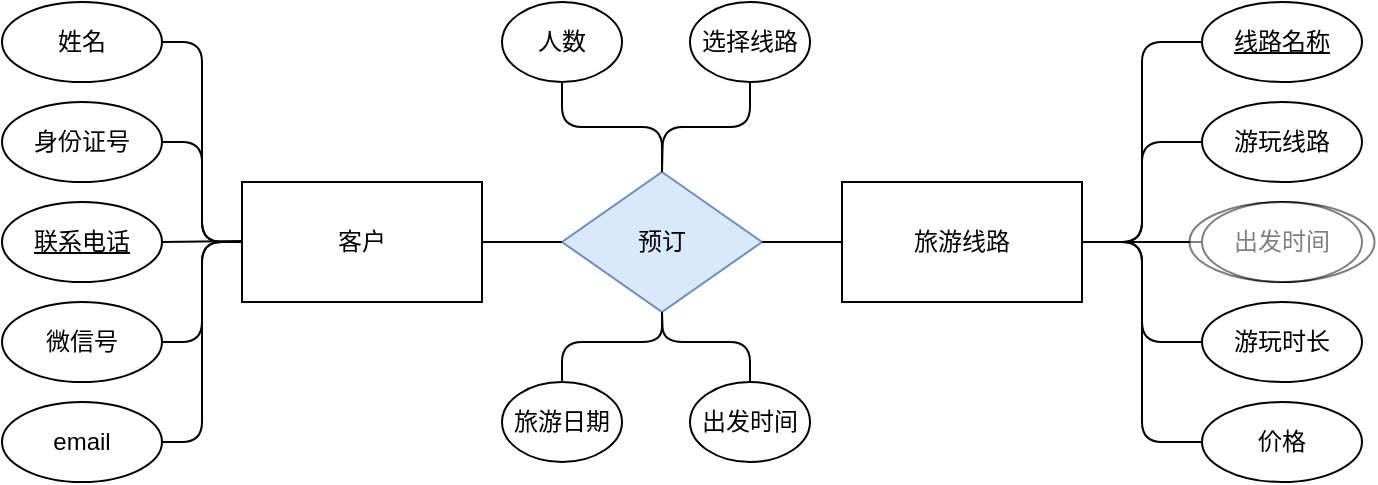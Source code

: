 <mxfile version="18.0.2" type="github">
  <diagram id="EvkQwfIg-MTEZzp14lQZ" name="Page-1">
    <mxGraphModel dx="794" dy="559" grid="1" gridSize="10" guides="1" tooltips="1" connect="1" arrows="1" fold="1" page="1" pageScale="1" pageWidth="980" pageHeight="1390" math="0" shadow="0">
      <root>
        <mxCell id="0" />
        <mxCell id="1" parent="0" />
        <mxCell id="Ln0eg7T7kSujkwBYKmI1-4" value="客户" style="rounded=0;whiteSpace=wrap;html=1;sketch=0;" parent="1" vertex="1">
          <mxGeometry x="190" y="255" width="120" height="60" as="geometry" />
        </mxCell>
        <mxCell id="Ln0eg7T7kSujkwBYKmI1-5" value="预订" style="rhombus;whiteSpace=wrap;html=1;rounded=0;sketch=0;fillColor=#dae8fc;strokeColor=#6c8ebf;" parent="1" vertex="1">
          <mxGeometry x="350" y="250" width="100" height="70" as="geometry" />
        </mxCell>
        <mxCell id="Ln0eg7T7kSujkwBYKmI1-8" value="" style="endArrow=none;html=1;rounded=1;sketch=0;curved=0;entryX=0;entryY=0.5;entryDx=0;entryDy=0;exitX=1;exitY=0.5;exitDx=0;exitDy=0;" parent="1" source="Ln0eg7T7kSujkwBYKmI1-4" target="Ln0eg7T7kSujkwBYKmI1-5" edge="1">
          <mxGeometry width="50" height="50" relative="1" as="geometry">
            <mxPoint x="390" y="325" as="sourcePoint" />
            <mxPoint x="440" y="275" as="targetPoint" />
          </mxGeometry>
        </mxCell>
        <mxCell id="Ln0eg7T7kSujkwBYKmI1-9" value="" style="endArrow=none;html=1;rounded=1;sketch=0;curved=0;exitX=1;exitY=0.5;exitDx=0;exitDy=0;startArrow=none;" parent="1" source="Ln0eg7T7kSujkwBYKmI1-6" edge="1">
          <mxGeometry width="50" height="50" relative="1" as="geometry">
            <mxPoint x="464" y="284.5" as="sourcePoint" />
            <mxPoint x="530" y="285" as="targetPoint" />
          </mxGeometry>
        </mxCell>
        <mxCell id="eUEyjkygyPjynnSKD_J5-10" style="edgeStyle=orthogonalEdgeStyle;curved=0;rounded=1;sketch=0;orthogonalLoop=1;jettySize=auto;html=1;exitX=0;exitY=0.5;exitDx=0;exitDy=0;entryX=1;entryY=0.5;entryDx=0;entryDy=0;endArrow=none;endFill=0;" edge="1" parent="1" source="eUEyjkygyPjynnSKD_J5-1" target="Ln0eg7T7kSujkwBYKmI1-6">
          <mxGeometry relative="1" as="geometry" />
        </mxCell>
        <mxCell id="eUEyjkygyPjynnSKD_J5-1" value="出发时间" style="ellipse;whiteSpace=wrap;html=1;rounded=0;sketch=0;shadow=0;gradientColor=none;perimeterSpacing=0;labelBorderColor=none;labelBackgroundColor=none;" vertex="1" parent="1">
          <mxGeometry x="670" y="265" width="80" height="40" as="geometry" />
        </mxCell>
        <mxCell id="eUEyjkygyPjynnSKD_J5-11" style="edgeStyle=orthogonalEdgeStyle;curved=0;rounded=1;sketch=0;orthogonalLoop=1;jettySize=auto;html=1;exitX=0;exitY=0.5;exitDx=0;exitDy=0;entryX=1;entryY=0.5;entryDx=0;entryDy=0;endArrow=none;endFill=0;" edge="1" parent="1" source="eUEyjkygyPjynnSKD_J5-2" target="Ln0eg7T7kSujkwBYKmI1-6">
          <mxGeometry relative="1" as="geometry" />
        </mxCell>
        <mxCell id="eUEyjkygyPjynnSKD_J5-2" value="游玩时长" style="ellipse;whiteSpace=wrap;html=1;rounded=0;sketch=0;" vertex="1" parent="1">
          <mxGeometry x="670" y="315" width="80" height="40" as="geometry" />
        </mxCell>
        <mxCell id="eUEyjkygyPjynnSKD_J5-12" style="edgeStyle=orthogonalEdgeStyle;curved=0;rounded=1;sketch=0;orthogonalLoop=1;jettySize=auto;html=1;entryX=1;entryY=0.5;entryDx=0;entryDy=0;endArrow=none;endFill=0;" edge="1" parent="1" source="eUEyjkygyPjynnSKD_J5-3" target="Ln0eg7T7kSujkwBYKmI1-6">
          <mxGeometry relative="1" as="geometry" />
        </mxCell>
        <mxCell id="eUEyjkygyPjynnSKD_J5-3" value="价格" style="ellipse;whiteSpace=wrap;html=1;rounded=0;sketch=0;" vertex="1" parent="1">
          <mxGeometry x="670" y="365" width="80" height="40" as="geometry" />
        </mxCell>
        <mxCell id="eUEyjkygyPjynnSKD_J5-9" style="edgeStyle=orthogonalEdgeStyle;curved=0;rounded=1;sketch=0;orthogonalLoop=1;jettySize=auto;html=1;exitX=0;exitY=0.5;exitDx=0;exitDy=0;entryX=1;entryY=0.5;entryDx=0;entryDy=0;endArrow=none;endFill=0;" edge="1" parent="1" source="eUEyjkygyPjynnSKD_J5-4" target="Ln0eg7T7kSujkwBYKmI1-6">
          <mxGeometry relative="1" as="geometry" />
        </mxCell>
        <mxCell id="eUEyjkygyPjynnSKD_J5-4" value="游玩线路" style="ellipse;whiteSpace=wrap;html=1;rounded=0;sketch=0;" vertex="1" parent="1">
          <mxGeometry x="670" y="215" width="80" height="40" as="geometry" />
        </mxCell>
        <mxCell id="eUEyjkygyPjynnSKD_J5-8" style="edgeStyle=orthogonalEdgeStyle;curved=0;rounded=1;sketch=0;orthogonalLoop=1;jettySize=auto;html=1;entryX=1;entryY=0.5;entryDx=0;entryDy=0;endArrow=none;endFill=0;" edge="1" parent="1" source="eUEyjkygyPjynnSKD_J5-5" target="Ln0eg7T7kSujkwBYKmI1-6">
          <mxGeometry relative="1" as="geometry" />
        </mxCell>
        <mxCell id="eUEyjkygyPjynnSKD_J5-5" value="线路名称" style="ellipse;whiteSpace=wrap;html=1;rounded=0;sketch=0;gradientColor=none;fontStyle=4" vertex="1" parent="1">
          <mxGeometry x="670" y="165" width="80" height="40" as="geometry" />
        </mxCell>
        <mxCell id="eUEyjkygyPjynnSKD_J5-19" style="edgeStyle=orthogonalEdgeStyle;curved=0;rounded=1;sketch=0;orthogonalLoop=1;jettySize=auto;html=1;exitX=1;exitY=0.5;exitDx=0;exitDy=0;entryX=0;entryY=0.5;entryDx=0;entryDy=0;endArrow=none;endFill=0;" edge="1" parent="1" source="eUEyjkygyPjynnSKD_J5-13" target="Ln0eg7T7kSujkwBYKmI1-4">
          <mxGeometry relative="1" as="geometry" />
        </mxCell>
        <mxCell id="eUEyjkygyPjynnSKD_J5-13" value="姓名" style="ellipse;whiteSpace=wrap;html=1;rounded=0;sketch=0;" vertex="1" parent="1">
          <mxGeometry x="70" y="165" width="80" height="40" as="geometry" />
        </mxCell>
        <mxCell id="Ln0eg7T7kSujkwBYKmI1-6" value="旅游线路" style="rounded=0;whiteSpace=wrap;html=1;sketch=0;" parent="1" vertex="1">
          <mxGeometry x="490" y="255" width="120" height="60" as="geometry" />
        </mxCell>
        <mxCell id="eUEyjkygyPjynnSKD_J5-14" value="" style="endArrow=none;html=1;rounded=1;sketch=0;curved=0;exitX=1;exitY=0.5;exitDx=0;exitDy=0;" edge="1" parent="1" source="Ln0eg7T7kSujkwBYKmI1-5" target="Ln0eg7T7kSujkwBYKmI1-6">
          <mxGeometry width="50" height="50" relative="1" as="geometry">
            <mxPoint x="450" y="285" as="sourcePoint" />
            <mxPoint x="530" y="285" as="targetPoint" />
          </mxGeometry>
        </mxCell>
        <mxCell id="eUEyjkygyPjynnSKD_J5-21" style="edgeStyle=orthogonalEdgeStyle;curved=0;rounded=1;sketch=0;orthogonalLoop=1;jettySize=auto;html=1;exitX=1;exitY=0.5;exitDx=0;exitDy=0;entryX=0;entryY=0.5;entryDx=0;entryDy=0;endArrow=none;endFill=0;" edge="1" parent="1" source="eUEyjkygyPjynnSKD_J5-15" target="Ln0eg7T7kSujkwBYKmI1-4">
          <mxGeometry relative="1" as="geometry" />
        </mxCell>
        <mxCell id="eUEyjkygyPjynnSKD_J5-15" value="身份证号" style="ellipse;whiteSpace=wrap;html=1;rounded=0;sketch=0;" vertex="1" parent="1">
          <mxGeometry x="70" y="215" width="80" height="40" as="geometry" />
        </mxCell>
        <mxCell id="eUEyjkygyPjynnSKD_J5-22" style="edgeStyle=orthogonalEdgeStyle;curved=0;rounded=1;sketch=0;orthogonalLoop=1;jettySize=auto;html=1;exitX=1;exitY=0.5;exitDx=0;exitDy=0;endArrow=none;endFill=0;" edge="1" parent="1" source="eUEyjkygyPjynnSKD_J5-16">
          <mxGeometry relative="1" as="geometry">
            <mxPoint x="190" y="284.529" as="targetPoint" />
          </mxGeometry>
        </mxCell>
        <mxCell id="eUEyjkygyPjynnSKD_J5-16" value="联系电话" style="ellipse;whiteSpace=wrap;html=1;rounded=0;sketch=0;fontStyle=4" vertex="1" parent="1">
          <mxGeometry x="70" y="265" width="80" height="40" as="geometry" />
        </mxCell>
        <mxCell id="eUEyjkygyPjynnSKD_J5-24" style="edgeStyle=orthogonalEdgeStyle;curved=0;rounded=1;sketch=0;orthogonalLoop=1;jettySize=auto;html=1;exitX=1;exitY=0.5;exitDx=0;exitDy=0;entryX=0;entryY=0.5;entryDx=0;entryDy=0;endArrow=none;endFill=0;" edge="1" parent="1" source="eUEyjkygyPjynnSKD_J5-17" target="Ln0eg7T7kSujkwBYKmI1-4">
          <mxGeometry relative="1" as="geometry" />
        </mxCell>
        <mxCell id="eUEyjkygyPjynnSKD_J5-17" value="微信号" style="ellipse;whiteSpace=wrap;html=1;rounded=0;sketch=0;" vertex="1" parent="1">
          <mxGeometry x="70" y="315" width="80" height="40" as="geometry" />
        </mxCell>
        <mxCell id="eUEyjkygyPjynnSKD_J5-25" style="edgeStyle=orthogonalEdgeStyle;curved=0;rounded=1;sketch=0;orthogonalLoop=1;jettySize=auto;html=1;entryX=0;entryY=0.5;entryDx=0;entryDy=0;endArrow=none;endFill=0;" edge="1" parent="1" source="eUEyjkygyPjynnSKD_J5-18" target="Ln0eg7T7kSujkwBYKmI1-4">
          <mxGeometry relative="1" as="geometry" />
        </mxCell>
        <mxCell id="eUEyjkygyPjynnSKD_J5-18" value="email" style="ellipse;whiteSpace=wrap;html=1;rounded=0;sketch=0;" vertex="1" parent="1">
          <mxGeometry x="70" y="365" width="80" height="40" as="geometry" />
        </mxCell>
        <mxCell id="eUEyjkygyPjynnSKD_J5-34" style="edgeStyle=orthogonalEdgeStyle;curved=0;rounded=1;sketch=0;orthogonalLoop=1;jettySize=auto;html=1;exitX=0.5;exitY=0;exitDx=0;exitDy=0;entryX=0.5;entryY=1;entryDx=0;entryDy=0;endArrow=none;endFill=0;" edge="1" parent="1" source="eUEyjkygyPjynnSKD_J5-27" target="Ln0eg7T7kSujkwBYKmI1-5">
          <mxGeometry relative="1" as="geometry" />
        </mxCell>
        <mxCell id="eUEyjkygyPjynnSKD_J5-27" value="旅游日期" style="ellipse;whiteSpace=wrap;html=1;rounded=0;sketch=0;" vertex="1" parent="1">
          <mxGeometry x="320" y="355" width="60" height="40" as="geometry" />
        </mxCell>
        <mxCell id="eUEyjkygyPjynnSKD_J5-33" style="edgeStyle=orthogonalEdgeStyle;curved=0;rounded=1;sketch=0;orthogonalLoop=1;jettySize=auto;html=1;exitX=0.5;exitY=1;exitDx=0;exitDy=0;endArrow=none;endFill=0;" edge="1" parent="1" source="eUEyjkygyPjynnSKD_J5-28">
          <mxGeometry relative="1" as="geometry">
            <mxPoint x="400" y="250" as="targetPoint" />
          </mxGeometry>
        </mxCell>
        <mxCell id="eUEyjkygyPjynnSKD_J5-28" value="选择线路" style="ellipse;whiteSpace=wrap;html=1;rounded=0;sketch=0;" vertex="1" parent="1">
          <mxGeometry x="414" y="165" width="60" height="40" as="geometry" />
        </mxCell>
        <mxCell id="eUEyjkygyPjynnSKD_J5-35" style="edgeStyle=orthogonalEdgeStyle;curved=0;rounded=1;sketch=0;orthogonalLoop=1;jettySize=auto;html=1;exitX=0.5;exitY=0;exitDx=0;exitDy=0;endArrow=none;endFill=0;" edge="1" parent="1" source="eUEyjkygyPjynnSKD_J5-29">
          <mxGeometry relative="1" as="geometry">
            <mxPoint x="400" y="320" as="targetPoint" />
          </mxGeometry>
        </mxCell>
        <mxCell id="eUEyjkygyPjynnSKD_J5-29" value="出发时间" style="ellipse;whiteSpace=wrap;html=1;rounded=0;sketch=0;" vertex="1" parent="1">
          <mxGeometry x="414" y="355" width="60" height="40" as="geometry" />
        </mxCell>
        <mxCell id="eUEyjkygyPjynnSKD_J5-32" style="edgeStyle=orthogonalEdgeStyle;curved=0;rounded=1;sketch=0;orthogonalLoop=1;jettySize=auto;html=1;exitX=0.5;exitY=1;exitDx=0;exitDy=0;entryX=0.5;entryY=0;entryDx=0;entryDy=0;endArrow=none;endFill=0;" edge="1" parent="1" source="eUEyjkygyPjynnSKD_J5-31" target="Ln0eg7T7kSujkwBYKmI1-5">
          <mxGeometry relative="1" as="geometry" />
        </mxCell>
        <mxCell id="eUEyjkygyPjynnSKD_J5-31" value="人数" style="ellipse;whiteSpace=wrap;html=1;rounded=0;sketch=0;" vertex="1" parent="1">
          <mxGeometry x="320" y="165" width="60" height="40" as="geometry" />
        </mxCell>
        <mxCell id="eUEyjkygyPjynnSKD_J5-40" value="" style="ellipse;whiteSpace=wrap;html=1;rounded=0;shadow=0;labelBackgroundColor=none;labelBorderColor=none;sketch=0;gradientColor=none;textOpacity=0;opacity=50;" vertex="1" parent="1">
          <mxGeometry x="663.75" y="265" width="92.5" height="40" as="geometry" />
        </mxCell>
      </root>
    </mxGraphModel>
  </diagram>
</mxfile>
